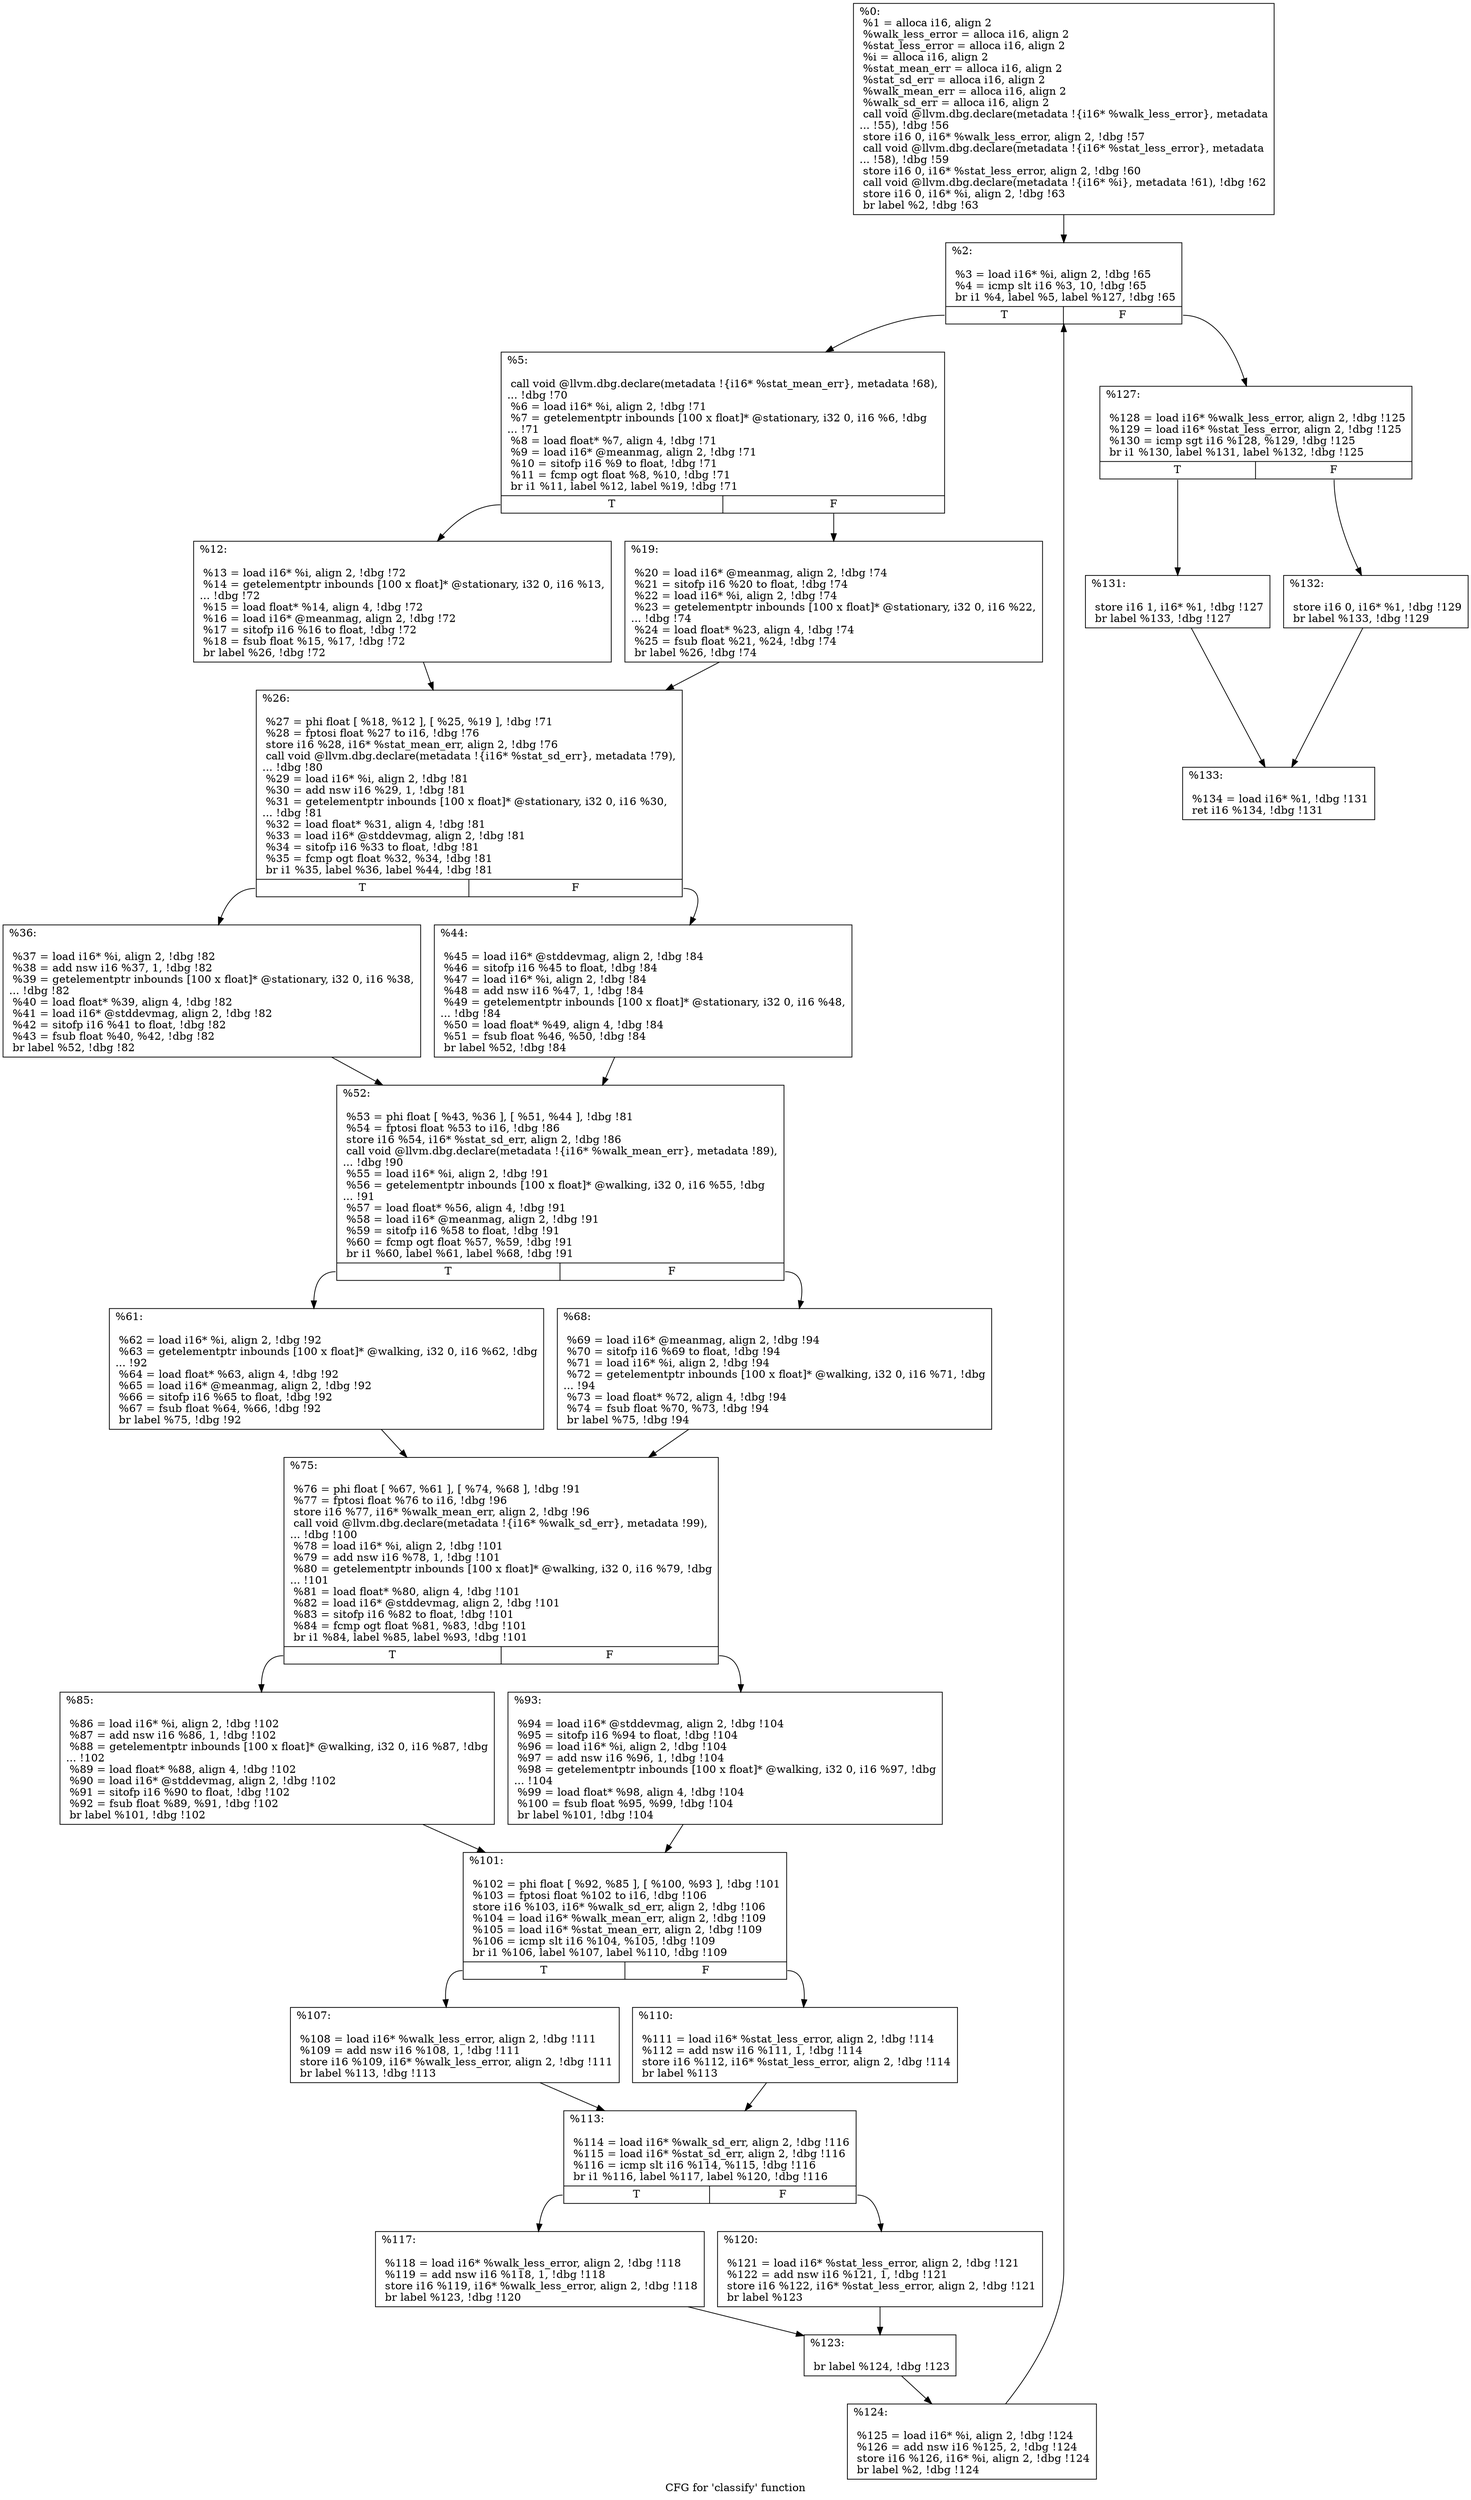 digraph "CFG for 'classify' function" {
	label="CFG for 'classify' function";

	Node0x886290 [shape=record,label="{%0:\l  %1 = alloca i16, align 2\l  %walk_less_error = alloca i16, align 2\l  %stat_less_error = alloca i16, align 2\l  %i = alloca i16, align 2\l  %stat_mean_err = alloca i16, align 2\l  %stat_sd_err = alloca i16, align 2\l  %walk_mean_err = alloca i16, align 2\l  %walk_sd_err = alloca i16, align 2\l  call void @llvm.dbg.declare(metadata !\{i16* %walk_less_error\}, metadata\l... !55), !dbg !56\l  store i16 0, i16* %walk_less_error, align 2, !dbg !57\l  call void @llvm.dbg.declare(metadata !\{i16* %stat_less_error\}, metadata\l... !58), !dbg !59\l  store i16 0, i16* %stat_less_error, align 2, !dbg !60\l  call void @llvm.dbg.declare(metadata !\{i16* %i\}, metadata !61), !dbg !62\l  store i16 0, i16* %i, align 2, !dbg !63\l  br label %2, !dbg !63\l}"];
	Node0x886290 -> Node0x8a4190;
	Node0x8a4190 [shape=record,label="{%2:\l\l  %3 = load i16* %i, align 2, !dbg !65\l  %4 = icmp slt i16 %3, 10, !dbg !65\l  br i1 %4, label %5, label %127, !dbg !65\l|{<s0>T|<s1>F}}"];
	Node0x8a4190:s0 -> Node0x8a41f0;
	Node0x8a4190:s1 -> Node0x8a4970;
	Node0x8a41f0 [shape=record,label="{%5:\l\l  call void @llvm.dbg.declare(metadata !\{i16* %stat_mean_err\}, metadata !68),\l... !dbg !70\l  %6 = load i16* %i, align 2, !dbg !71\l  %7 = getelementptr inbounds [100 x float]* @stationary, i32 0, i16 %6, !dbg\l... !71\l  %8 = load float* %7, align 4, !dbg !71\l  %9 = load i16* @meanmag, align 2, !dbg !71\l  %10 = sitofp i16 %9 to float, !dbg !71\l  %11 = fcmp ogt float %8, %10, !dbg !71\l  br i1 %11, label %12, label %19, !dbg !71\l|{<s0>T|<s1>F}}"];
	Node0x8a41f0:s0 -> Node0x8a4250;
	Node0x8a41f0:s1 -> Node0x8a42b0;
	Node0x8a4250 [shape=record,label="{%12:\l\l  %13 = load i16* %i, align 2, !dbg !72\l  %14 = getelementptr inbounds [100 x float]* @stationary, i32 0, i16 %13,\l... !dbg !72\l  %15 = load float* %14, align 4, !dbg !72\l  %16 = load i16* @meanmag, align 2, !dbg !72\l  %17 = sitofp i16 %16 to float, !dbg !72\l  %18 = fsub float %15, %17, !dbg !72\l  br label %26, !dbg !72\l}"];
	Node0x8a4250 -> Node0x8a4310;
	Node0x8a42b0 [shape=record,label="{%19:\l\l  %20 = load i16* @meanmag, align 2, !dbg !74\l  %21 = sitofp i16 %20 to float, !dbg !74\l  %22 = load i16* %i, align 2, !dbg !74\l  %23 = getelementptr inbounds [100 x float]* @stationary, i32 0, i16 %22,\l... !dbg !74\l  %24 = load float* %23, align 4, !dbg !74\l  %25 = fsub float %21, %24, !dbg !74\l  br label %26, !dbg !74\l}"];
	Node0x8a42b0 -> Node0x8a4310;
	Node0x8a4310 [shape=record,label="{%26:\l\l  %27 = phi float [ %18, %12 ], [ %25, %19 ], !dbg !71\l  %28 = fptosi float %27 to i16, !dbg !76\l  store i16 %28, i16* %stat_mean_err, align 2, !dbg !76\l  call void @llvm.dbg.declare(metadata !\{i16* %stat_sd_err\}, metadata !79),\l... !dbg !80\l  %29 = load i16* %i, align 2, !dbg !81\l  %30 = add nsw i16 %29, 1, !dbg !81\l  %31 = getelementptr inbounds [100 x float]* @stationary, i32 0, i16 %30,\l... !dbg !81\l  %32 = load float* %31, align 4, !dbg !81\l  %33 = load i16* @stddevmag, align 2, !dbg !81\l  %34 = sitofp i16 %33 to float, !dbg !81\l  %35 = fcmp ogt float %32, %34, !dbg !81\l  br i1 %35, label %36, label %44, !dbg !81\l|{<s0>T|<s1>F}}"];
	Node0x8a4310:s0 -> Node0x8a4370;
	Node0x8a4310:s1 -> Node0x8a43d0;
	Node0x8a4370 [shape=record,label="{%36:\l\l  %37 = load i16* %i, align 2, !dbg !82\l  %38 = add nsw i16 %37, 1, !dbg !82\l  %39 = getelementptr inbounds [100 x float]* @stationary, i32 0, i16 %38,\l... !dbg !82\l  %40 = load float* %39, align 4, !dbg !82\l  %41 = load i16* @stddevmag, align 2, !dbg !82\l  %42 = sitofp i16 %41 to float, !dbg !82\l  %43 = fsub float %40, %42, !dbg !82\l  br label %52, !dbg !82\l}"];
	Node0x8a4370 -> Node0x8a4430;
	Node0x8a43d0 [shape=record,label="{%44:\l\l  %45 = load i16* @stddevmag, align 2, !dbg !84\l  %46 = sitofp i16 %45 to float, !dbg !84\l  %47 = load i16* %i, align 2, !dbg !84\l  %48 = add nsw i16 %47, 1, !dbg !84\l  %49 = getelementptr inbounds [100 x float]* @stationary, i32 0, i16 %48,\l... !dbg !84\l  %50 = load float* %49, align 4, !dbg !84\l  %51 = fsub float %46, %50, !dbg !84\l  br label %52, !dbg !84\l}"];
	Node0x8a43d0 -> Node0x8a4430;
	Node0x8a4430 [shape=record,label="{%52:\l\l  %53 = phi float [ %43, %36 ], [ %51, %44 ], !dbg !81\l  %54 = fptosi float %53 to i16, !dbg !86\l  store i16 %54, i16* %stat_sd_err, align 2, !dbg !86\l  call void @llvm.dbg.declare(metadata !\{i16* %walk_mean_err\}, metadata !89),\l... !dbg !90\l  %55 = load i16* %i, align 2, !dbg !91\l  %56 = getelementptr inbounds [100 x float]* @walking, i32 0, i16 %55, !dbg\l... !91\l  %57 = load float* %56, align 4, !dbg !91\l  %58 = load i16* @meanmag, align 2, !dbg !91\l  %59 = sitofp i16 %58 to float, !dbg !91\l  %60 = fcmp ogt float %57, %59, !dbg !91\l  br i1 %60, label %61, label %68, !dbg !91\l|{<s0>T|<s1>F}}"];
	Node0x8a4430:s0 -> Node0x8a4490;
	Node0x8a4430:s1 -> Node0x8a44f0;
	Node0x8a4490 [shape=record,label="{%61:\l\l  %62 = load i16* %i, align 2, !dbg !92\l  %63 = getelementptr inbounds [100 x float]* @walking, i32 0, i16 %62, !dbg\l... !92\l  %64 = load float* %63, align 4, !dbg !92\l  %65 = load i16* @meanmag, align 2, !dbg !92\l  %66 = sitofp i16 %65 to float, !dbg !92\l  %67 = fsub float %64, %66, !dbg !92\l  br label %75, !dbg !92\l}"];
	Node0x8a4490 -> Node0x8a4550;
	Node0x8a44f0 [shape=record,label="{%68:\l\l  %69 = load i16* @meanmag, align 2, !dbg !94\l  %70 = sitofp i16 %69 to float, !dbg !94\l  %71 = load i16* %i, align 2, !dbg !94\l  %72 = getelementptr inbounds [100 x float]* @walking, i32 0, i16 %71, !dbg\l... !94\l  %73 = load float* %72, align 4, !dbg !94\l  %74 = fsub float %70, %73, !dbg !94\l  br label %75, !dbg !94\l}"];
	Node0x8a44f0 -> Node0x8a4550;
	Node0x8a4550 [shape=record,label="{%75:\l\l  %76 = phi float [ %67, %61 ], [ %74, %68 ], !dbg !91\l  %77 = fptosi float %76 to i16, !dbg !96\l  store i16 %77, i16* %walk_mean_err, align 2, !dbg !96\l  call void @llvm.dbg.declare(metadata !\{i16* %walk_sd_err\}, metadata !99),\l... !dbg !100\l  %78 = load i16* %i, align 2, !dbg !101\l  %79 = add nsw i16 %78, 1, !dbg !101\l  %80 = getelementptr inbounds [100 x float]* @walking, i32 0, i16 %79, !dbg\l... !101\l  %81 = load float* %80, align 4, !dbg !101\l  %82 = load i16* @stddevmag, align 2, !dbg !101\l  %83 = sitofp i16 %82 to float, !dbg !101\l  %84 = fcmp ogt float %81, %83, !dbg !101\l  br i1 %84, label %85, label %93, !dbg !101\l|{<s0>T|<s1>F}}"];
	Node0x8a4550:s0 -> Node0x8a45b0;
	Node0x8a4550:s1 -> Node0x8a4610;
	Node0x8a45b0 [shape=record,label="{%85:\l\l  %86 = load i16* %i, align 2, !dbg !102\l  %87 = add nsw i16 %86, 1, !dbg !102\l  %88 = getelementptr inbounds [100 x float]* @walking, i32 0, i16 %87, !dbg\l... !102\l  %89 = load float* %88, align 4, !dbg !102\l  %90 = load i16* @stddevmag, align 2, !dbg !102\l  %91 = sitofp i16 %90 to float, !dbg !102\l  %92 = fsub float %89, %91, !dbg !102\l  br label %101, !dbg !102\l}"];
	Node0x8a45b0 -> Node0x8a4670;
	Node0x8a4610 [shape=record,label="{%93:\l\l  %94 = load i16* @stddevmag, align 2, !dbg !104\l  %95 = sitofp i16 %94 to float, !dbg !104\l  %96 = load i16* %i, align 2, !dbg !104\l  %97 = add nsw i16 %96, 1, !dbg !104\l  %98 = getelementptr inbounds [100 x float]* @walking, i32 0, i16 %97, !dbg\l... !104\l  %99 = load float* %98, align 4, !dbg !104\l  %100 = fsub float %95, %99, !dbg !104\l  br label %101, !dbg !104\l}"];
	Node0x8a4610 -> Node0x8a4670;
	Node0x8a4670 [shape=record,label="{%101:\l\l  %102 = phi float [ %92, %85 ], [ %100, %93 ], !dbg !101\l  %103 = fptosi float %102 to i16, !dbg !106\l  store i16 %103, i16* %walk_sd_err, align 2, !dbg !106\l  %104 = load i16* %walk_mean_err, align 2, !dbg !109\l  %105 = load i16* %stat_mean_err, align 2, !dbg !109\l  %106 = icmp slt i16 %104, %105, !dbg !109\l  br i1 %106, label %107, label %110, !dbg !109\l|{<s0>T|<s1>F}}"];
	Node0x8a4670:s0 -> Node0x8a46d0;
	Node0x8a4670:s1 -> Node0x8a4730;
	Node0x8a46d0 [shape=record,label="{%107:\l\l  %108 = load i16* %walk_less_error, align 2, !dbg !111\l  %109 = add nsw i16 %108, 1, !dbg !111\l  store i16 %109, i16* %walk_less_error, align 2, !dbg !111\l  br label %113, !dbg !113\l}"];
	Node0x8a46d0 -> Node0x8a4790;
	Node0x8a4730 [shape=record,label="{%110:\l\l  %111 = load i16* %stat_less_error, align 2, !dbg !114\l  %112 = add nsw i16 %111, 1, !dbg !114\l  store i16 %112, i16* %stat_less_error, align 2, !dbg !114\l  br label %113\l}"];
	Node0x8a4730 -> Node0x8a4790;
	Node0x8a4790 [shape=record,label="{%113:\l\l  %114 = load i16* %walk_sd_err, align 2, !dbg !116\l  %115 = load i16* %stat_sd_err, align 2, !dbg !116\l  %116 = icmp slt i16 %114, %115, !dbg !116\l  br i1 %116, label %117, label %120, !dbg !116\l|{<s0>T|<s1>F}}"];
	Node0x8a4790:s0 -> Node0x8a47f0;
	Node0x8a4790:s1 -> Node0x8a4850;
	Node0x8a47f0 [shape=record,label="{%117:\l\l  %118 = load i16* %walk_less_error, align 2, !dbg !118\l  %119 = add nsw i16 %118, 1, !dbg !118\l  store i16 %119, i16* %walk_less_error, align 2, !dbg !118\l  br label %123, !dbg !120\l}"];
	Node0x8a47f0 -> Node0x8a48b0;
	Node0x8a4850 [shape=record,label="{%120:\l\l  %121 = load i16* %stat_less_error, align 2, !dbg !121\l  %122 = add nsw i16 %121, 1, !dbg !121\l  store i16 %122, i16* %stat_less_error, align 2, !dbg !121\l  br label %123\l}"];
	Node0x8a4850 -> Node0x8a48b0;
	Node0x8a48b0 [shape=record,label="{%123:\l\l  br label %124, !dbg !123\l}"];
	Node0x8a48b0 -> Node0x8a4910;
	Node0x8a4910 [shape=record,label="{%124:\l\l  %125 = load i16* %i, align 2, !dbg !124\l  %126 = add nsw i16 %125, 2, !dbg !124\l  store i16 %126, i16* %i, align 2, !dbg !124\l  br label %2, !dbg !124\l}"];
	Node0x8a4910 -> Node0x8a4190;
	Node0x8a4970 [shape=record,label="{%127:\l\l  %128 = load i16* %walk_less_error, align 2, !dbg !125\l  %129 = load i16* %stat_less_error, align 2, !dbg !125\l  %130 = icmp sgt i16 %128, %129, !dbg !125\l  br i1 %130, label %131, label %132, !dbg !125\l|{<s0>T|<s1>F}}"];
	Node0x8a4970:s0 -> Node0x8a49d0;
	Node0x8a4970:s1 -> Node0x8a4a30;
	Node0x8a49d0 [shape=record,label="{%131:\l\l  store i16 1, i16* %1, !dbg !127\l  br label %133, !dbg !127\l}"];
	Node0x8a49d0 -> Node0x8a4a90;
	Node0x8a4a30 [shape=record,label="{%132:\l\l  store i16 0, i16* %1, !dbg !129\l  br label %133, !dbg !129\l}"];
	Node0x8a4a30 -> Node0x8a4a90;
	Node0x8a4a90 [shape=record,label="{%133:\l\l  %134 = load i16* %1, !dbg !131\l  ret i16 %134, !dbg !131\l}"];
}
